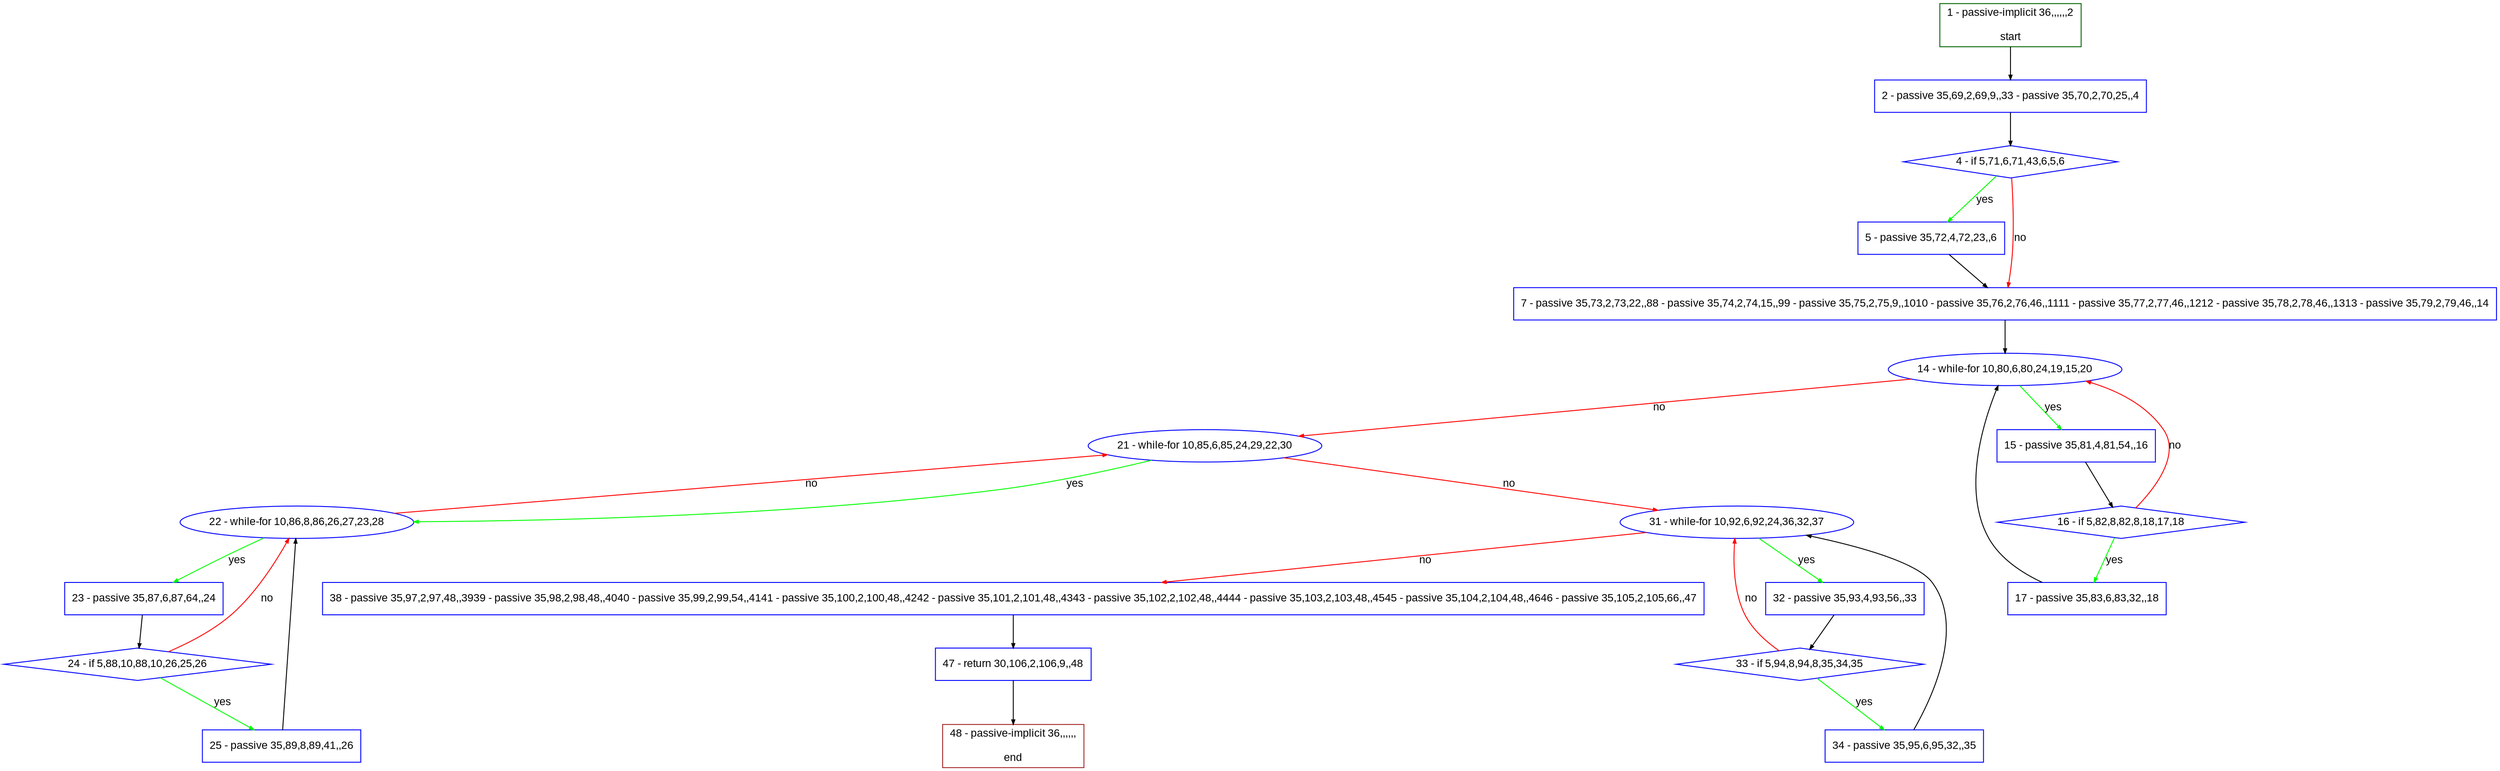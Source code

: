 digraph "" {
  graph [pack="true", label="", fontsize="12", packmode="clust", fontname="Arial", fillcolor="#FFFFCC", bgcolor="white", style="rounded,filled", compound="true"];
  node [node_initialized="no", label="", color="grey", fontsize="12", fillcolor="white", fontname="Arial", style="filled", shape="rectangle", compound="true", fixedsize="false"];
  edge [fontcolor="black", arrowhead="normal", arrowtail="none", arrowsize="0.5", ltail="", label="", color="black", fontsize="12", lhead="", fontname="Arial", dir="forward", compound="true"];
  __N1 [label="2 - passive 35,69,2,69,9,,33 - passive 35,70,2,70,25,,4", color="#0000ff", fillcolor="#ffffff", style="filled", shape="box"];
  __N2 [label="1 - passive-implicit 36,,,,,,2\n\nstart", color="#006400", fillcolor="#ffffff", style="filled", shape="box"];
  __N3 [label="4 - if 5,71,6,71,43,6,5,6", color="#0000ff", fillcolor="#ffffff", style="filled", shape="diamond"];
  __N4 [label="5 - passive 35,72,4,72,23,,6", color="#0000ff", fillcolor="#ffffff", style="filled", shape="box"];
  __N5 [label="7 - passive 35,73,2,73,22,,88 - passive 35,74,2,74,15,,99 - passive 35,75,2,75,9,,1010 - passive 35,76,2,76,46,,1111 - passive 35,77,2,77,46,,1212 - passive 35,78,2,78,46,,1313 - passive 35,79,2,79,46,,14", color="#0000ff", fillcolor="#ffffff", style="filled", shape="box"];
  __N6 [label="14 - while-for 10,80,6,80,24,19,15,20", color="#0000ff", fillcolor="#ffffff", style="filled", shape="oval"];
  __N7 [label="15 - passive 35,81,4,81,54,,16", color="#0000ff", fillcolor="#ffffff", style="filled", shape="box"];
  __N8 [label="21 - while-for 10,85,6,85,24,29,22,30", color="#0000ff", fillcolor="#ffffff", style="filled", shape="oval"];
  __N9 [label="16 - if 5,82,8,82,8,18,17,18", color="#0000ff", fillcolor="#ffffff", style="filled", shape="diamond"];
  __N10 [label="17 - passive 35,83,6,83,32,,18", color="#0000ff", fillcolor="#ffffff", style="filled", shape="box"];
  __N11 [label="22 - while-for 10,86,8,86,26,27,23,28", color="#0000ff", fillcolor="#ffffff", style="filled", shape="oval"];
  __N12 [label="31 - while-for 10,92,6,92,24,36,32,37", color="#0000ff", fillcolor="#ffffff", style="filled", shape="oval"];
  __N13 [label="23 - passive 35,87,6,87,64,,24", color="#0000ff", fillcolor="#ffffff", style="filled", shape="box"];
  __N14 [label="24 - if 5,88,10,88,10,26,25,26", color="#0000ff", fillcolor="#ffffff", style="filled", shape="diamond"];
  __N15 [label="25 - passive 35,89,8,89,41,,26", color="#0000ff", fillcolor="#ffffff", style="filled", shape="box"];
  __N16 [label="32 - passive 35,93,4,93,56,,33", color="#0000ff", fillcolor="#ffffff", style="filled", shape="box"];
  __N17 [label="38 - passive 35,97,2,97,48,,3939 - passive 35,98,2,98,48,,4040 - passive 35,99,2,99,54,,4141 - passive 35,100,2,100,48,,4242 - passive 35,101,2,101,48,,4343 - passive 35,102,2,102,48,,4444 - passive 35,103,2,103,48,,4545 - passive 35,104,2,104,48,,4646 - passive 35,105,2,105,66,,47", color="#0000ff", fillcolor="#ffffff", style="filled", shape="box"];
  __N18 [label="33 - if 5,94,8,94,8,35,34,35", color="#0000ff", fillcolor="#ffffff", style="filled", shape="diamond"];
  __N19 [label="34 - passive 35,95,6,95,32,,35", color="#0000ff", fillcolor="#ffffff", style="filled", shape="box"];
  __N20 [label="47 - return 30,106,2,106,9,,48", color="#0000ff", fillcolor="#ffffff", style="filled", shape="box"];
  __N21 [label="48 - passive-implicit 36,,,,,,\n\nend", color="#a52a2a", fillcolor="#ffffff", style="filled", shape="box"];
  __N2 -> __N1 [arrowhead="normal", arrowtail="none", color="#000000", label="", dir="forward"];
  __N1 -> __N3 [arrowhead="normal", arrowtail="none", color="#000000", label="", dir="forward"];
  __N3 -> __N4 [arrowhead="normal", arrowtail="none", color="#00ff00", label="yes", dir="forward"];
  __N3 -> __N5 [arrowhead="normal", arrowtail="none", color="#ff0000", label="no", dir="forward"];
  __N4 -> __N5 [arrowhead="normal", arrowtail="none", color="#000000", label="", dir="forward"];
  __N5 -> __N6 [arrowhead="normal", arrowtail="none", color="#000000", label="", dir="forward"];
  __N6 -> __N7 [arrowhead="normal", arrowtail="none", color="#00ff00", label="yes", dir="forward"];
  __N6 -> __N8 [arrowhead="normal", arrowtail="none", color="#ff0000", label="no", dir="forward"];
  __N7 -> __N9 [arrowhead="normal", arrowtail="none", color="#000000", label="", dir="forward"];
  __N9 -> __N6 [arrowhead="normal", arrowtail="none", color="#ff0000", label="no", dir="forward"];
  __N9 -> __N10 [arrowhead="normal", arrowtail="none", color="#00ff00", label="yes", dir="forward"];
  __N10 -> __N6 [arrowhead="normal", arrowtail="none", color="#000000", label="", dir="forward"];
  __N8 -> __N11 [arrowhead="normal", arrowtail="none", color="#00ff00", label="yes", dir="forward"];
  __N11 -> __N8 [arrowhead="normal", arrowtail="none", color="#ff0000", label="no", dir="forward"];
  __N8 -> __N12 [arrowhead="normal", arrowtail="none", color="#ff0000", label="no", dir="forward"];
  __N11 -> __N13 [arrowhead="normal", arrowtail="none", color="#00ff00", label="yes", dir="forward"];
  __N13 -> __N14 [arrowhead="normal", arrowtail="none", color="#000000", label="", dir="forward"];
  __N14 -> __N11 [arrowhead="normal", arrowtail="none", color="#ff0000", label="no", dir="forward"];
  __N14 -> __N15 [arrowhead="normal", arrowtail="none", color="#00ff00", label="yes", dir="forward"];
  __N15 -> __N11 [arrowhead="normal", arrowtail="none", color="#000000", label="", dir="forward"];
  __N12 -> __N16 [arrowhead="normal", arrowtail="none", color="#00ff00", label="yes", dir="forward"];
  __N12 -> __N17 [arrowhead="normal", arrowtail="none", color="#ff0000", label="no", dir="forward"];
  __N16 -> __N18 [arrowhead="normal", arrowtail="none", color="#000000", label="", dir="forward"];
  __N18 -> __N12 [arrowhead="normal", arrowtail="none", color="#ff0000", label="no", dir="forward"];
  __N18 -> __N19 [arrowhead="normal", arrowtail="none", color="#00ff00", label="yes", dir="forward"];
  __N19 -> __N12 [arrowhead="normal", arrowtail="none", color="#000000", label="", dir="forward"];
  __N17 -> __N20 [arrowhead="normal", arrowtail="none", color="#000000", label="", dir="forward"];
  __N20 -> __N21 [arrowhead="normal", arrowtail="none", color="#000000", label="", dir="forward"];
}
